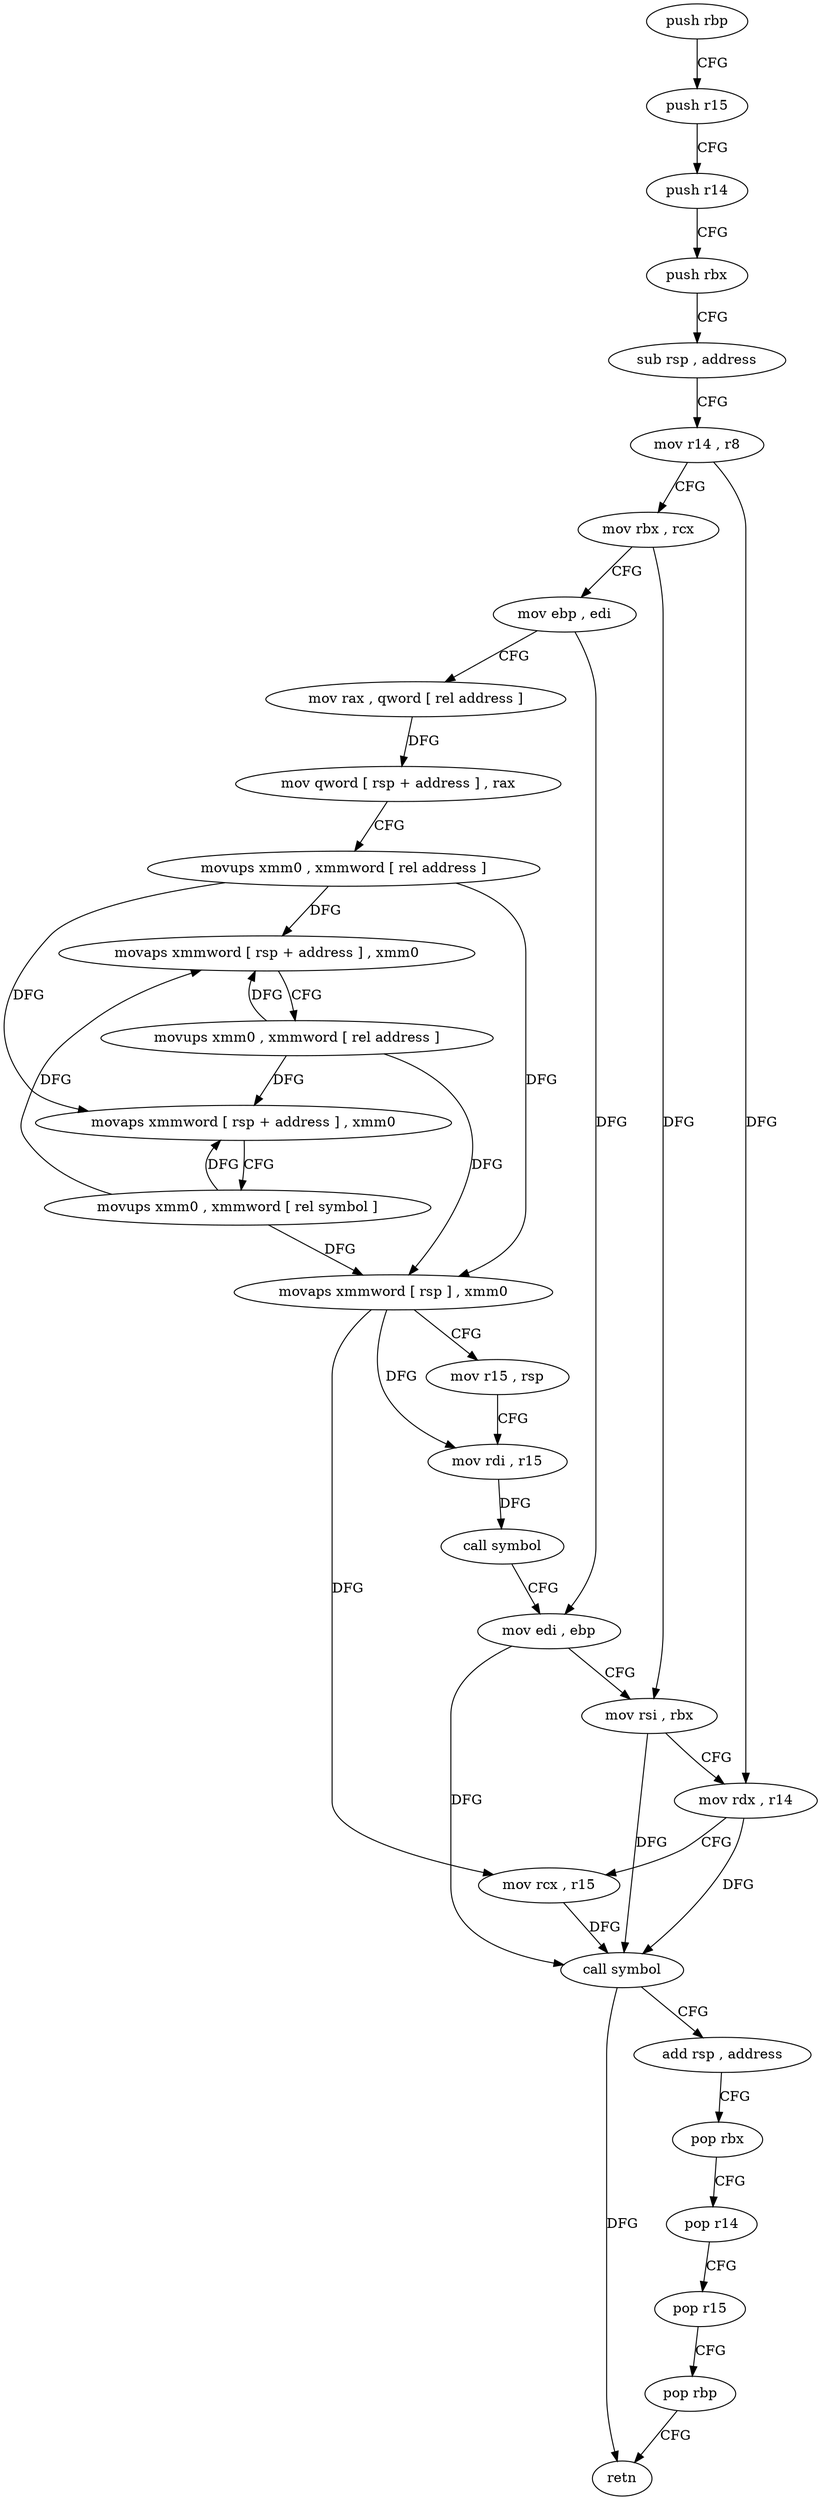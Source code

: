 digraph "func" {
"4211408" [label = "push rbp" ]
"4211409" [label = "push r15" ]
"4211411" [label = "push r14" ]
"4211413" [label = "push rbx" ]
"4211414" [label = "sub rsp , address" ]
"4211418" [label = "mov r14 , r8" ]
"4211421" [label = "mov rbx , rcx" ]
"4211424" [label = "mov ebp , edi" ]
"4211426" [label = "mov rax , qword [ rel address ]" ]
"4211433" [label = "mov qword [ rsp + address ] , rax" ]
"4211438" [label = "movups xmm0 , xmmword [ rel address ]" ]
"4211445" [label = "movaps xmmword [ rsp + address ] , xmm0" ]
"4211450" [label = "movups xmm0 , xmmword [ rel address ]" ]
"4211457" [label = "movaps xmmword [ rsp + address ] , xmm0" ]
"4211462" [label = "movups xmm0 , xmmword [ rel symbol ]" ]
"4211469" [label = "movaps xmmword [ rsp ] , xmm0" ]
"4211473" [label = "mov r15 , rsp" ]
"4211476" [label = "mov rdi , r15" ]
"4211479" [label = "call symbol" ]
"4211484" [label = "mov edi , ebp" ]
"4211486" [label = "mov rsi , rbx" ]
"4211489" [label = "mov rdx , r14" ]
"4211492" [label = "mov rcx , r15" ]
"4211495" [label = "call symbol" ]
"4211500" [label = "add rsp , address" ]
"4211504" [label = "pop rbx" ]
"4211505" [label = "pop r14" ]
"4211507" [label = "pop r15" ]
"4211509" [label = "pop rbp" ]
"4211510" [label = "retn" ]
"4211408" -> "4211409" [ label = "CFG" ]
"4211409" -> "4211411" [ label = "CFG" ]
"4211411" -> "4211413" [ label = "CFG" ]
"4211413" -> "4211414" [ label = "CFG" ]
"4211414" -> "4211418" [ label = "CFG" ]
"4211418" -> "4211421" [ label = "CFG" ]
"4211418" -> "4211489" [ label = "DFG" ]
"4211421" -> "4211424" [ label = "CFG" ]
"4211421" -> "4211486" [ label = "DFG" ]
"4211424" -> "4211426" [ label = "CFG" ]
"4211424" -> "4211484" [ label = "DFG" ]
"4211426" -> "4211433" [ label = "DFG" ]
"4211433" -> "4211438" [ label = "CFG" ]
"4211438" -> "4211445" [ label = "DFG" ]
"4211438" -> "4211457" [ label = "DFG" ]
"4211438" -> "4211469" [ label = "DFG" ]
"4211445" -> "4211450" [ label = "CFG" ]
"4211450" -> "4211457" [ label = "DFG" ]
"4211450" -> "4211445" [ label = "DFG" ]
"4211450" -> "4211469" [ label = "DFG" ]
"4211457" -> "4211462" [ label = "CFG" ]
"4211462" -> "4211469" [ label = "DFG" ]
"4211462" -> "4211445" [ label = "DFG" ]
"4211462" -> "4211457" [ label = "DFG" ]
"4211469" -> "4211473" [ label = "CFG" ]
"4211469" -> "4211476" [ label = "DFG" ]
"4211469" -> "4211492" [ label = "DFG" ]
"4211473" -> "4211476" [ label = "CFG" ]
"4211476" -> "4211479" [ label = "DFG" ]
"4211479" -> "4211484" [ label = "CFG" ]
"4211484" -> "4211486" [ label = "CFG" ]
"4211484" -> "4211495" [ label = "DFG" ]
"4211486" -> "4211489" [ label = "CFG" ]
"4211486" -> "4211495" [ label = "DFG" ]
"4211489" -> "4211492" [ label = "CFG" ]
"4211489" -> "4211495" [ label = "DFG" ]
"4211492" -> "4211495" [ label = "DFG" ]
"4211495" -> "4211500" [ label = "CFG" ]
"4211495" -> "4211510" [ label = "DFG" ]
"4211500" -> "4211504" [ label = "CFG" ]
"4211504" -> "4211505" [ label = "CFG" ]
"4211505" -> "4211507" [ label = "CFG" ]
"4211507" -> "4211509" [ label = "CFG" ]
"4211509" -> "4211510" [ label = "CFG" ]
}
